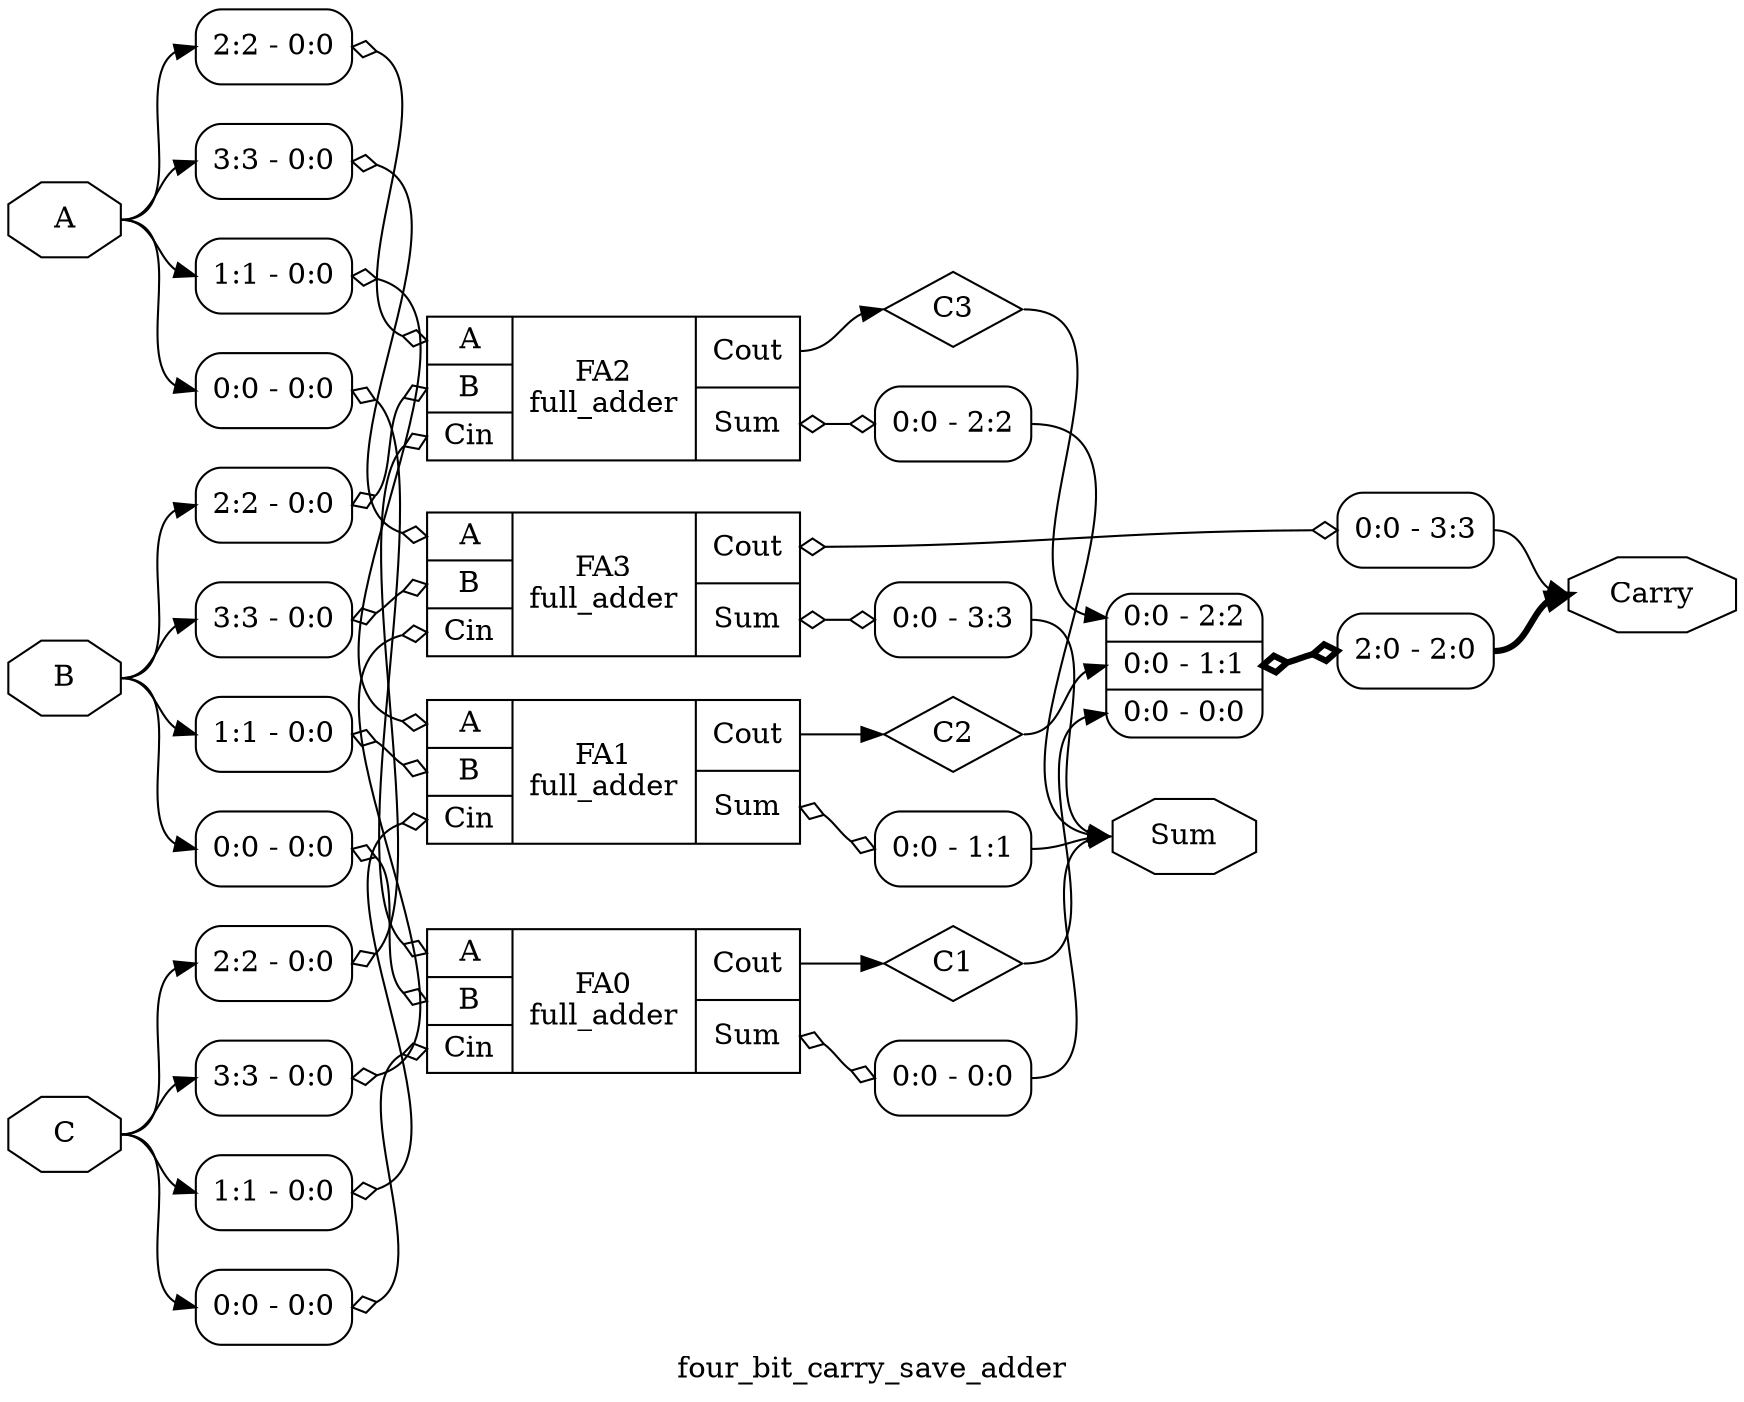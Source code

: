 digraph "four_bit_carry_save_adder" {
label="four_bit_carry_save_adder";
rankdir="LR";
remincross=true;
n1 [ shape=octagon, label="A", color="black", fontcolor="black" ];
n2 [ shape=octagon, label="B", color="black", fontcolor="black" ];
n3 [ shape=octagon, label="C", color="black", fontcolor="black" ];
n4 [ shape=diamond, label="C1", color="black", fontcolor="black" ];
n5 [ shape=diamond, label="C2", color="black", fontcolor="black" ];
n6 [ shape=diamond, label="C3", color="black", fontcolor="black" ];
n7 [ shape=octagon, label="Carry", color="black", fontcolor="black" ];
n8 [ shape=octagon, label="Sum", color="black", fontcolor="black" ];
c11 [ shape=record, label="{{<p1> A|<p2> B|<p9> Cin}|FA0\nfull_adder|{<p10> Cout|<p8> Sum}}",  ];
x0 [ shape=record, style=rounded, label="<s0> 0:0 - 0:0 ", color="black", fontcolor="black" ];
x0:e -> c11:p1:w [arrowhead=odiamond, arrowtail=odiamond, dir=both, color="black", fontcolor="black", label=""];
x1 [ shape=record, style=rounded, label="<s0> 0:0 - 0:0 ", color="black", fontcolor="black" ];
x1:e -> c11:p2:w [arrowhead=odiamond, arrowtail=odiamond, dir=both, color="black", fontcolor="black", label=""];
x2 [ shape=record, style=rounded, label="<s0> 0:0 - 0:0 ", color="black", fontcolor="black" ];
x2:e -> c11:p9:w [arrowhead=odiamond, arrowtail=odiamond, dir=both, color="black", fontcolor="black", label=""];
x3 [ shape=record, style=rounded, label="<s0> 0:0 - 0:0 ", color="black", fontcolor="black" ];
c11:p8:e -> x3:w [arrowhead=odiamond, arrowtail=odiamond, dir=both, color="black", fontcolor="black", label=""];
c12 [ shape=record, label="{{<p1> A|<p2> B|<p9> Cin}|FA1\nfull_adder|{<p10> Cout|<p8> Sum}}",  ];
x4 [ shape=record, style=rounded, label="<s0> 1:1 - 0:0 ", color="black", fontcolor="black" ];
x4:e -> c12:p1:w [arrowhead=odiamond, arrowtail=odiamond, dir=both, color="black", fontcolor="black", label=""];
x5 [ shape=record, style=rounded, label="<s0> 1:1 - 0:0 ", color="black", fontcolor="black" ];
x5:e -> c12:p2:w [arrowhead=odiamond, arrowtail=odiamond, dir=both, color="black", fontcolor="black", label=""];
x6 [ shape=record, style=rounded, label="<s0> 1:1 - 0:0 ", color="black", fontcolor="black" ];
x6:e -> c12:p9:w [arrowhead=odiamond, arrowtail=odiamond, dir=both, color="black", fontcolor="black", label=""];
x7 [ shape=record, style=rounded, label="<s0> 0:0 - 1:1 ", color="black", fontcolor="black" ];
c12:p8:e -> x7:w [arrowhead=odiamond, arrowtail=odiamond, dir=both, color="black", fontcolor="black", label=""];
c13 [ shape=record, label="{{<p1> A|<p2> B|<p9> Cin}|FA2\nfull_adder|{<p10> Cout|<p8> Sum}}",  ];
x8 [ shape=record, style=rounded, label="<s0> 2:2 - 0:0 ", color="black", fontcolor="black" ];
x8:e -> c13:p1:w [arrowhead=odiamond, arrowtail=odiamond, dir=both, color="black", fontcolor="black", label=""];
x9 [ shape=record, style=rounded, label="<s0> 2:2 - 0:0 ", color="black", fontcolor="black" ];
x9:e -> c13:p2:w [arrowhead=odiamond, arrowtail=odiamond, dir=both, color="black", fontcolor="black", label=""];
x10 [ shape=record, style=rounded, label="<s0> 2:2 - 0:0 ", color="black", fontcolor="black" ];
x10:e -> c13:p9:w [arrowhead=odiamond, arrowtail=odiamond, dir=both, color="black", fontcolor="black", label=""];
x11 [ shape=record, style=rounded, label="<s0> 0:0 - 2:2 ", color="black", fontcolor="black" ];
c13:p8:e -> x11:w [arrowhead=odiamond, arrowtail=odiamond, dir=both, color="black", fontcolor="black", label=""];
c14 [ shape=record, label="{{<p1> A|<p2> B|<p9> Cin}|FA3\nfull_adder|{<p10> Cout|<p8> Sum}}",  ];
x12 [ shape=record, style=rounded, label="<s0> 3:3 - 0:0 ", color="black", fontcolor="black" ];
x12:e -> c14:p1:w [arrowhead=odiamond, arrowtail=odiamond, dir=both, color="black", fontcolor="black", label=""];
x13 [ shape=record, style=rounded, label="<s0> 3:3 - 0:0 ", color="black", fontcolor="black" ];
x13:e -> c14:p2:w [arrowhead=odiamond, arrowtail=odiamond, dir=both, color="black", fontcolor="black", label=""];
x14 [ shape=record, style=rounded, label="<s0> 3:3 - 0:0 ", color="black", fontcolor="black" ];
x14:e -> c14:p9:w [arrowhead=odiamond, arrowtail=odiamond, dir=both, color="black", fontcolor="black", label=""];
x15 [ shape=record, style=rounded, label="<s0> 0:0 - 3:3 ", color="black", fontcolor="black" ];
c14:p10:e -> x15:w [arrowhead=odiamond, arrowtail=odiamond, dir=both, color="black", fontcolor="black", label=""];
x16 [ shape=record, style=rounded, label="<s0> 0:0 - 3:3 ", color="black", fontcolor="black" ];
c14:p8:e -> x16:w [arrowhead=odiamond, arrowtail=odiamond, dir=both, color="black", fontcolor="black", label=""];
x17 [ shape=record, style=rounded, label="<s2> 0:0 - 2:2 |<s1> 0:0 - 1:1 |<s0> 0:0 - 0:0 ", color="black", fontcolor="black" ];
x18 [ shape=record, style=rounded, label="<s0> 2:0 - 2:0 ", color="black", fontcolor="black" ];
x17:e -> x18:w [arrowhead=odiamond, arrowtail=odiamond, dir=both, color="black", fontcolor="black", style="setlinewidth(3)", label=""];
n1:e -> x0:s0:w [color="black", fontcolor="black", label=""];
n1:e -> x12:s0:w [color="black", fontcolor="black", label=""];
n1:e -> x4:s0:w [color="black", fontcolor="black", label=""];
n1:e -> x8:s0:w [color="black", fontcolor="black", label=""];
n2:e -> x13:s0:w [color="black", fontcolor="black", label=""];
n2:e -> x1:s0:w [color="black", fontcolor="black", label=""];
n2:e -> x5:s0:w [color="black", fontcolor="black", label=""];
n2:e -> x9:s0:w [color="black", fontcolor="black", label=""];
n3:e -> x10:s0:w [color="black", fontcolor="black", label=""];
n3:e -> x14:s0:w [color="black", fontcolor="black", label=""];
n3:e -> x2:s0:w [color="black", fontcolor="black", label=""];
n3:e -> x6:s0:w [color="black", fontcolor="black", label=""];
c11:p10:e -> n4:w [color="black", fontcolor="black", label=""];
n4:e -> x17:s0:w [color="black", fontcolor="black", label=""];
c12:p10:e -> n5:w [color="black", fontcolor="black", label=""];
n5:e -> x17:s1:w [color="black", fontcolor="black", label=""];
c13:p10:e -> n6:w [color="black", fontcolor="black", label=""];
n6:e -> x17:s2:w [color="black", fontcolor="black", label=""];
x15:s0:e -> n7:w [color="black", fontcolor="black", label=""];
x18:s0:e -> n7:w [color="black", fontcolor="black", style="setlinewidth(3)", label=""];
x11:s0:e -> n8:w [color="black", fontcolor="black", label=""];
x16:s0:e -> n8:w [color="black", fontcolor="black", label=""];
x3:s0:e -> n8:w [color="black", fontcolor="black", label=""];
x7:s0:e -> n8:w [color="black", fontcolor="black", label=""];
}
digraph "full_adder" {
label="full_adder";
rankdir="LR";
remincross=true;
n1 [ shape=octagon, label="A", color="black", fontcolor="black" ];
n2 [ shape=octagon, label="B", color="black", fontcolor="black" ];
n3 [ shape=octagon, label="Cin", color="black", fontcolor="black" ];
n4 [ shape=octagon, label="Cout", color="black", fontcolor="black" ];
n5 [ shape=octagon, label="Sum", color="black", fontcolor="black" ];
n6 [ shape=diamond, label="and1", color="black", fontcolor="black" ];
n7 [ shape=diamond, label="and2", color="black", fontcolor="black" ];
n8 [ shape=diamond, label="xor1", color="black", fontcolor="black" ];
c10 [ shape=record, label="{{<p1> A|<p2> B}|$3\n$and|{<p9> Y}}",  ];
c11 [ shape=record, label="{{<p1> A|<p2> B}|$4\n$and|{<p9> Y}}",  ];
c12 [ shape=record, label="{{<p1> A|<p2> B}|$5\n$or|{<p9> Y}}",  ];
c13 [ shape=record, label="{{<p1> A|<p2> B}|$1\n$xor|{<p9> Y}}",  ];
c14 [ shape=record, label="{{<p1> A|<p2> B}|$2\n$xor|{<p9> Y}}",  ];
n1:e -> c10:p1:w [color="black", fontcolor="black", label=""];
n1:e -> c13:p1:w [color="black", fontcolor="black", label=""];
n2:e -> c10:p2:w [color="black", fontcolor="black", label=""];
n2:e -> c13:p2:w [color="black", fontcolor="black", label=""];
n3:e -> c11:p1:w [color="black", fontcolor="black", label=""];
n3:e -> c14:p2:w [color="black", fontcolor="black", label=""];
c12:p9:e -> n4:w [color="black", fontcolor="black", label=""];
c14:p9:e -> n5:w [color="black", fontcolor="black", label=""];
c10:p9:e -> n6:w [color="black", fontcolor="black", label=""];
n6:e -> c12:p1:w [color="black", fontcolor="black", label=""];
c11:p9:e -> n7:w [color="black", fontcolor="black", label=""];
n7:e -> c12:p2:w [color="black", fontcolor="black", label=""];
c13:p9:e -> n8:w [color="black", fontcolor="black", label=""];
n8:e -> c11:p2:w [color="black", fontcolor="black", label=""];
n8:e -> c14:p1:w [color="black", fontcolor="black", label=""];
}
